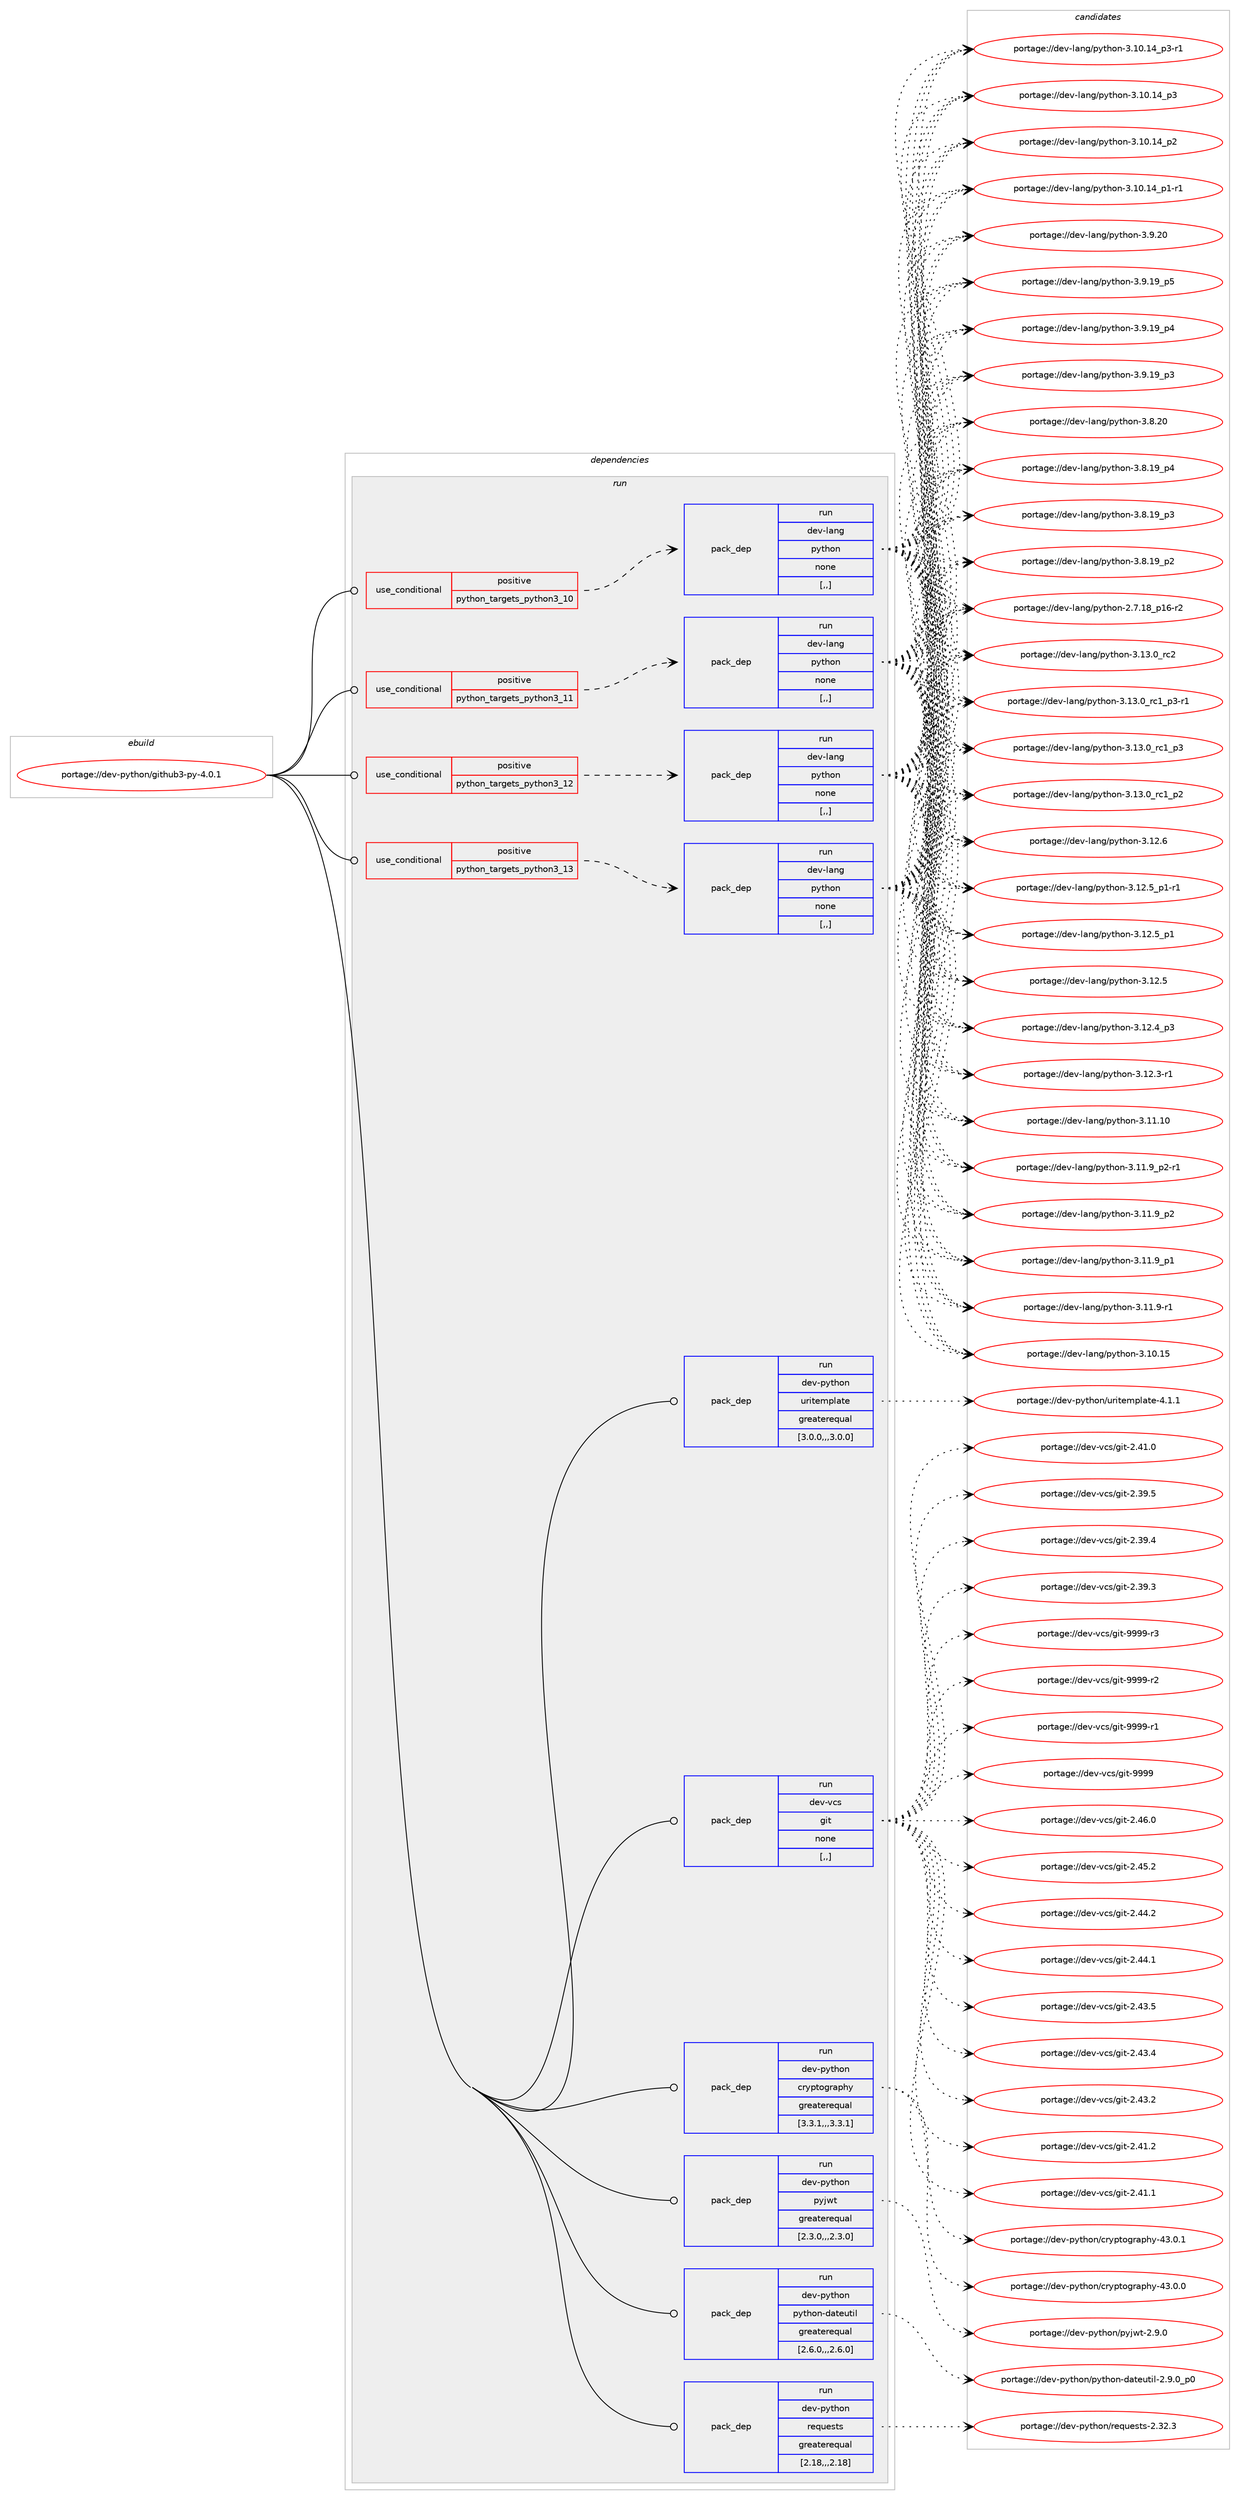 digraph prolog {

# *************
# Graph options
# *************

newrank=true;
concentrate=true;
compound=true;
graph [rankdir=LR,fontname=Helvetica,fontsize=10,ranksep=1.5];#, ranksep=2.5, nodesep=0.2];
edge  [arrowhead=vee];
node  [fontname=Helvetica,fontsize=10];

# **********
# The ebuild
# **********

subgraph cluster_leftcol {
color=gray;
label=<<i>ebuild</i>>;
id [label="portage://dev-python/github3-py-4.0.1", color=red, width=4, href="../dev-python/github3-py-4.0.1.svg"];
}

# ****************
# The dependencies
# ****************

subgraph cluster_midcol {
color=gray;
label=<<i>dependencies</i>>;
subgraph cluster_compile {
fillcolor="#eeeeee";
style=filled;
label=<<i>compile</i>>;
}
subgraph cluster_compileandrun {
fillcolor="#eeeeee";
style=filled;
label=<<i>compile and run</i>>;
}
subgraph cluster_run {
fillcolor="#eeeeee";
style=filled;
label=<<i>run</i>>;
subgraph cond163394 {
dependency641361 [label=<<TABLE BORDER="0" CELLBORDER="1" CELLSPACING="0" CELLPADDING="4"><TR><TD ROWSPAN="3" CELLPADDING="10">use_conditional</TD></TR><TR><TD>positive</TD></TR><TR><TD>python_targets_python3_10</TD></TR></TABLE>>, shape=none, color=red];
subgraph pack473148 {
dependency641362 [label=<<TABLE BORDER="0" CELLBORDER="1" CELLSPACING="0" CELLPADDING="4" WIDTH="220"><TR><TD ROWSPAN="6" CELLPADDING="30">pack_dep</TD></TR><TR><TD WIDTH="110">run</TD></TR><TR><TD>dev-lang</TD></TR><TR><TD>python</TD></TR><TR><TD>none</TD></TR><TR><TD>[,,]</TD></TR></TABLE>>, shape=none, color=blue];
}
dependency641361:e -> dependency641362:w [weight=20,style="dashed",arrowhead="vee"];
}
id:e -> dependency641361:w [weight=20,style="solid",arrowhead="odot"];
subgraph cond163395 {
dependency641363 [label=<<TABLE BORDER="0" CELLBORDER="1" CELLSPACING="0" CELLPADDING="4"><TR><TD ROWSPAN="3" CELLPADDING="10">use_conditional</TD></TR><TR><TD>positive</TD></TR><TR><TD>python_targets_python3_11</TD></TR></TABLE>>, shape=none, color=red];
subgraph pack473149 {
dependency641364 [label=<<TABLE BORDER="0" CELLBORDER="1" CELLSPACING="0" CELLPADDING="4" WIDTH="220"><TR><TD ROWSPAN="6" CELLPADDING="30">pack_dep</TD></TR><TR><TD WIDTH="110">run</TD></TR><TR><TD>dev-lang</TD></TR><TR><TD>python</TD></TR><TR><TD>none</TD></TR><TR><TD>[,,]</TD></TR></TABLE>>, shape=none, color=blue];
}
dependency641363:e -> dependency641364:w [weight=20,style="dashed",arrowhead="vee"];
}
id:e -> dependency641363:w [weight=20,style="solid",arrowhead="odot"];
subgraph cond163396 {
dependency641365 [label=<<TABLE BORDER="0" CELLBORDER="1" CELLSPACING="0" CELLPADDING="4"><TR><TD ROWSPAN="3" CELLPADDING="10">use_conditional</TD></TR><TR><TD>positive</TD></TR><TR><TD>python_targets_python3_12</TD></TR></TABLE>>, shape=none, color=red];
subgraph pack473150 {
dependency641366 [label=<<TABLE BORDER="0" CELLBORDER="1" CELLSPACING="0" CELLPADDING="4" WIDTH="220"><TR><TD ROWSPAN="6" CELLPADDING="30">pack_dep</TD></TR><TR><TD WIDTH="110">run</TD></TR><TR><TD>dev-lang</TD></TR><TR><TD>python</TD></TR><TR><TD>none</TD></TR><TR><TD>[,,]</TD></TR></TABLE>>, shape=none, color=blue];
}
dependency641365:e -> dependency641366:w [weight=20,style="dashed",arrowhead="vee"];
}
id:e -> dependency641365:w [weight=20,style="solid",arrowhead="odot"];
subgraph cond163397 {
dependency641367 [label=<<TABLE BORDER="0" CELLBORDER="1" CELLSPACING="0" CELLPADDING="4"><TR><TD ROWSPAN="3" CELLPADDING="10">use_conditional</TD></TR><TR><TD>positive</TD></TR><TR><TD>python_targets_python3_13</TD></TR></TABLE>>, shape=none, color=red];
subgraph pack473151 {
dependency641368 [label=<<TABLE BORDER="0" CELLBORDER="1" CELLSPACING="0" CELLPADDING="4" WIDTH="220"><TR><TD ROWSPAN="6" CELLPADDING="30">pack_dep</TD></TR><TR><TD WIDTH="110">run</TD></TR><TR><TD>dev-lang</TD></TR><TR><TD>python</TD></TR><TR><TD>none</TD></TR><TR><TD>[,,]</TD></TR></TABLE>>, shape=none, color=blue];
}
dependency641367:e -> dependency641368:w [weight=20,style="dashed",arrowhead="vee"];
}
id:e -> dependency641367:w [weight=20,style="solid",arrowhead="odot"];
subgraph pack473152 {
dependency641369 [label=<<TABLE BORDER="0" CELLBORDER="1" CELLSPACING="0" CELLPADDING="4" WIDTH="220"><TR><TD ROWSPAN="6" CELLPADDING="30">pack_dep</TD></TR><TR><TD WIDTH="110">run</TD></TR><TR><TD>dev-python</TD></TR><TR><TD>cryptography</TD></TR><TR><TD>greaterequal</TD></TR><TR><TD>[3.3.1,,,3.3.1]</TD></TR></TABLE>>, shape=none, color=blue];
}
id:e -> dependency641369:w [weight=20,style="solid",arrowhead="odot"];
subgraph pack473153 {
dependency641370 [label=<<TABLE BORDER="0" CELLBORDER="1" CELLSPACING="0" CELLPADDING="4" WIDTH="220"><TR><TD ROWSPAN="6" CELLPADDING="30">pack_dep</TD></TR><TR><TD WIDTH="110">run</TD></TR><TR><TD>dev-python</TD></TR><TR><TD>pyjwt</TD></TR><TR><TD>greaterequal</TD></TR><TR><TD>[2.3.0,,,2.3.0]</TD></TR></TABLE>>, shape=none, color=blue];
}
id:e -> dependency641370:w [weight=20,style="solid",arrowhead="odot"];
subgraph pack473154 {
dependency641371 [label=<<TABLE BORDER="0" CELLBORDER="1" CELLSPACING="0" CELLPADDING="4" WIDTH="220"><TR><TD ROWSPAN="6" CELLPADDING="30">pack_dep</TD></TR><TR><TD WIDTH="110">run</TD></TR><TR><TD>dev-python</TD></TR><TR><TD>python-dateutil</TD></TR><TR><TD>greaterequal</TD></TR><TR><TD>[2.6.0,,,2.6.0]</TD></TR></TABLE>>, shape=none, color=blue];
}
id:e -> dependency641371:w [weight=20,style="solid",arrowhead="odot"];
subgraph pack473155 {
dependency641372 [label=<<TABLE BORDER="0" CELLBORDER="1" CELLSPACING="0" CELLPADDING="4" WIDTH="220"><TR><TD ROWSPAN="6" CELLPADDING="30">pack_dep</TD></TR><TR><TD WIDTH="110">run</TD></TR><TR><TD>dev-python</TD></TR><TR><TD>requests</TD></TR><TR><TD>greaterequal</TD></TR><TR><TD>[2.18,,,2.18]</TD></TR></TABLE>>, shape=none, color=blue];
}
id:e -> dependency641372:w [weight=20,style="solid",arrowhead="odot"];
subgraph pack473156 {
dependency641373 [label=<<TABLE BORDER="0" CELLBORDER="1" CELLSPACING="0" CELLPADDING="4" WIDTH="220"><TR><TD ROWSPAN="6" CELLPADDING="30">pack_dep</TD></TR><TR><TD WIDTH="110">run</TD></TR><TR><TD>dev-python</TD></TR><TR><TD>uritemplate</TD></TR><TR><TD>greaterequal</TD></TR><TR><TD>[3.0.0,,,3.0.0]</TD></TR></TABLE>>, shape=none, color=blue];
}
id:e -> dependency641373:w [weight=20,style="solid",arrowhead="odot"];
subgraph pack473157 {
dependency641374 [label=<<TABLE BORDER="0" CELLBORDER="1" CELLSPACING="0" CELLPADDING="4" WIDTH="220"><TR><TD ROWSPAN="6" CELLPADDING="30">pack_dep</TD></TR><TR><TD WIDTH="110">run</TD></TR><TR><TD>dev-vcs</TD></TR><TR><TD>git</TD></TR><TR><TD>none</TD></TR><TR><TD>[,,]</TD></TR></TABLE>>, shape=none, color=blue];
}
id:e -> dependency641374:w [weight=20,style="solid",arrowhead="odot"];
}
}

# **************
# The candidates
# **************

subgraph cluster_choices {
rank=same;
color=gray;
label=<<i>candidates</i>>;

subgraph choice473148 {
color=black;
nodesep=1;
choice10010111845108971101034711212111610411111045514649514648951149950 [label="portage://dev-lang/python-3.13.0_rc2", color=red, width=4,href="../dev-lang/python-3.13.0_rc2.svg"];
choice1001011184510897110103471121211161041111104551464951464895114994995112514511449 [label="portage://dev-lang/python-3.13.0_rc1_p3-r1", color=red, width=4,href="../dev-lang/python-3.13.0_rc1_p3-r1.svg"];
choice100101118451089711010347112121116104111110455146495146489511499499511251 [label="portage://dev-lang/python-3.13.0_rc1_p3", color=red, width=4,href="../dev-lang/python-3.13.0_rc1_p3.svg"];
choice100101118451089711010347112121116104111110455146495146489511499499511250 [label="portage://dev-lang/python-3.13.0_rc1_p2", color=red, width=4,href="../dev-lang/python-3.13.0_rc1_p2.svg"];
choice10010111845108971101034711212111610411111045514649504654 [label="portage://dev-lang/python-3.12.6", color=red, width=4,href="../dev-lang/python-3.12.6.svg"];
choice1001011184510897110103471121211161041111104551464950465395112494511449 [label="portage://dev-lang/python-3.12.5_p1-r1", color=red, width=4,href="../dev-lang/python-3.12.5_p1-r1.svg"];
choice100101118451089711010347112121116104111110455146495046539511249 [label="portage://dev-lang/python-3.12.5_p1", color=red, width=4,href="../dev-lang/python-3.12.5_p1.svg"];
choice10010111845108971101034711212111610411111045514649504653 [label="portage://dev-lang/python-3.12.5", color=red, width=4,href="../dev-lang/python-3.12.5.svg"];
choice100101118451089711010347112121116104111110455146495046529511251 [label="portage://dev-lang/python-3.12.4_p3", color=red, width=4,href="../dev-lang/python-3.12.4_p3.svg"];
choice100101118451089711010347112121116104111110455146495046514511449 [label="portage://dev-lang/python-3.12.3-r1", color=red, width=4,href="../dev-lang/python-3.12.3-r1.svg"];
choice1001011184510897110103471121211161041111104551464949464948 [label="portage://dev-lang/python-3.11.10", color=red, width=4,href="../dev-lang/python-3.11.10.svg"];
choice1001011184510897110103471121211161041111104551464949465795112504511449 [label="portage://dev-lang/python-3.11.9_p2-r1", color=red, width=4,href="../dev-lang/python-3.11.9_p2-r1.svg"];
choice100101118451089711010347112121116104111110455146494946579511250 [label="portage://dev-lang/python-3.11.9_p2", color=red, width=4,href="../dev-lang/python-3.11.9_p2.svg"];
choice100101118451089711010347112121116104111110455146494946579511249 [label="portage://dev-lang/python-3.11.9_p1", color=red, width=4,href="../dev-lang/python-3.11.9_p1.svg"];
choice100101118451089711010347112121116104111110455146494946574511449 [label="portage://dev-lang/python-3.11.9-r1", color=red, width=4,href="../dev-lang/python-3.11.9-r1.svg"];
choice1001011184510897110103471121211161041111104551464948464953 [label="portage://dev-lang/python-3.10.15", color=red, width=4,href="../dev-lang/python-3.10.15.svg"];
choice100101118451089711010347112121116104111110455146494846495295112514511449 [label="portage://dev-lang/python-3.10.14_p3-r1", color=red, width=4,href="../dev-lang/python-3.10.14_p3-r1.svg"];
choice10010111845108971101034711212111610411111045514649484649529511251 [label="portage://dev-lang/python-3.10.14_p3", color=red, width=4,href="../dev-lang/python-3.10.14_p3.svg"];
choice10010111845108971101034711212111610411111045514649484649529511250 [label="portage://dev-lang/python-3.10.14_p2", color=red, width=4,href="../dev-lang/python-3.10.14_p2.svg"];
choice100101118451089711010347112121116104111110455146494846495295112494511449 [label="portage://dev-lang/python-3.10.14_p1-r1", color=red, width=4,href="../dev-lang/python-3.10.14_p1-r1.svg"];
choice10010111845108971101034711212111610411111045514657465048 [label="portage://dev-lang/python-3.9.20", color=red, width=4,href="../dev-lang/python-3.9.20.svg"];
choice100101118451089711010347112121116104111110455146574649579511253 [label="portage://dev-lang/python-3.9.19_p5", color=red, width=4,href="../dev-lang/python-3.9.19_p5.svg"];
choice100101118451089711010347112121116104111110455146574649579511252 [label="portage://dev-lang/python-3.9.19_p4", color=red, width=4,href="../dev-lang/python-3.9.19_p4.svg"];
choice100101118451089711010347112121116104111110455146574649579511251 [label="portage://dev-lang/python-3.9.19_p3", color=red, width=4,href="../dev-lang/python-3.9.19_p3.svg"];
choice10010111845108971101034711212111610411111045514656465048 [label="portage://dev-lang/python-3.8.20", color=red, width=4,href="../dev-lang/python-3.8.20.svg"];
choice100101118451089711010347112121116104111110455146564649579511252 [label="portage://dev-lang/python-3.8.19_p4", color=red, width=4,href="../dev-lang/python-3.8.19_p4.svg"];
choice100101118451089711010347112121116104111110455146564649579511251 [label="portage://dev-lang/python-3.8.19_p3", color=red, width=4,href="../dev-lang/python-3.8.19_p3.svg"];
choice100101118451089711010347112121116104111110455146564649579511250 [label="portage://dev-lang/python-3.8.19_p2", color=red, width=4,href="../dev-lang/python-3.8.19_p2.svg"];
choice100101118451089711010347112121116104111110455046554649569511249544511450 [label="portage://dev-lang/python-2.7.18_p16-r2", color=red, width=4,href="../dev-lang/python-2.7.18_p16-r2.svg"];
dependency641362:e -> choice10010111845108971101034711212111610411111045514649514648951149950:w [style=dotted,weight="100"];
dependency641362:e -> choice1001011184510897110103471121211161041111104551464951464895114994995112514511449:w [style=dotted,weight="100"];
dependency641362:e -> choice100101118451089711010347112121116104111110455146495146489511499499511251:w [style=dotted,weight="100"];
dependency641362:e -> choice100101118451089711010347112121116104111110455146495146489511499499511250:w [style=dotted,weight="100"];
dependency641362:e -> choice10010111845108971101034711212111610411111045514649504654:w [style=dotted,weight="100"];
dependency641362:e -> choice1001011184510897110103471121211161041111104551464950465395112494511449:w [style=dotted,weight="100"];
dependency641362:e -> choice100101118451089711010347112121116104111110455146495046539511249:w [style=dotted,weight="100"];
dependency641362:e -> choice10010111845108971101034711212111610411111045514649504653:w [style=dotted,weight="100"];
dependency641362:e -> choice100101118451089711010347112121116104111110455146495046529511251:w [style=dotted,weight="100"];
dependency641362:e -> choice100101118451089711010347112121116104111110455146495046514511449:w [style=dotted,weight="100"];
dependency641362:e -> choice1001011184510897110103471121211161041111104551464949464948:w [style=dotted,weight="100"];
dependency641362:e -> choice1001011184510897110103471121211161041111104551464949465795112504511449:w [style=dotted,weight="100"];
dependency641362:e -> choice100101118451089711010347112121116104111110455146494946579511250:w [style=dotted,weight="100"];
dependency641362:e -> choice100101118451089711010347112121116104111110455146494946579511249:w [style=dotted,weight="100"];
dependency641362:e -> choice100101118451089711010347112121116104111110455146494946574511449:w [style=dotted,weight="100"];
dependency641362:e -> choice1001011184510897110103471121211161041111104551464948464953:w [style=dotted,weight="100"];
dependency641362:e -> choice100101118451089711010347112121116104111110455146494846495295112514511449:w [style=dotted,weight="100"];
dependency641362:e -> choice10010111845108971101034711212111610411111045514649484649529511251:w [style=dotted,weight="100"];
dependency641362:e -> choice10010111845108971101034711212111610411111045514649484649529511250:w [style=dotted,weight="100"];
dependency641362:e -> choice100101118451089711010347112121116104111110455146494846495295112494511449:w [style=dotted,weight="100"];
dependency641362:e -> choice10010111845108971101034711212111610411111045514657465048:w [style=dotted,weight="100"];
dependency641362:e -> choice100101118451089711010347112121116104111110455146574649579511253:w [style=dotted,weight="100"];
dependency641362:e -> choice100101118451089711010347112121116104111110455146574649579511252:w [style=dotted,weight="100"];
dependency641362:e -> choice100101118451089711010347112121116104111110455146574649579511251:w [style=dotted,weight="100"];
dependency641362:e -> choice10010111845108971101034711212111610411111045514656465048:w [style=dotted,weight="100"];
dependency641362:e -> choice100101118451089711010347112121116104111110455146564649579511252:w [style=dotted,weight="100"];
dependency641362:e -> choice100101118451089711010347112121116104111110455146564649579511251:w [style=dotted,weight="100"];
dependency641362:e -> choice100101118451089711010347112121116104111110455146564649579511250:w [style=dotted,weight="100"];
dependency641362:e -> choice100101118451089711010347112121116104111110455046554649569511249544511450:w [style=dotted,weight="100"];
}
subgraph choice473149 {
color=black;
nodesep=1;
choice10010111845108971101034711212111610411111045514649514648951149950 [label="portage://dev-lang/python-3.13.0_rc2", color=red, width=4,href="../dev-lang/python-3.13.0_rc2.svg"];
choice1001011184510897110103471121211161041111104551464951464895114994995112514511449 [label="portage://dev-lang/python-3.13.0_rc1_p3-r1", color=red, width=4,href="../dev-lang/python-3.13.0_rc1_p3-r1.svg"];
choice100101118451089711010347112121116104111110455146495146489511499499511251 [label="portage://dev-lang/python-3.13.0_rc1_p3", color=red, width=4,href="../dev-lang/python-3.13.0_rc1_p3.svg"];
choice100101118451089711010347112121116104111110455146495146489511499499511250 [label="portage://dev-lang/python-3.13.0_rc1_p2", color=red, width=4,href="../dev-lang/python-3.13.0_rc1_p2.svg"];
choice10010111845108971101034711212111610411111045514649504654 [label="portage://dev-lang/python-3.12.6", color=red, width=4,href="../dev-lang/python-3.12.6.svg"];
choice1001011184510897110103471121211161041111104551464950465395112494511449 [label="portage://dev-lang/python-3.12.5_p1-r1", color=red, width=4,href="../dev-lang/python-3.12.5_p1-r1.svg"];
choice100101118451089711010347112121116104111110455146495046539511249 [label="portage://dev-lang/python-3.12.5_p1", color=red, width=4,href="../dev-lang/python-3.12.5_p1.svg"];
choice10010111845108971101034711212111610411111045514649504653 [label="portage://dev-lang/python-3.12.5", color=red, width=4,href="../dev-lang/python-3.12.5.svg"];
choice100101118451089711010347112121116104111110455146495046529511251 [label="portage://dev-lang/python-3.12.4_p3", color=red, width=4,href="../dev-lang/python-3.12.4_p3.svg"];
choice100101118451089711010347112121116104111110455146495046514511449 [label="portage://dev-lang/python-3.12.3-r1", color=red, width=4,href="../dev-lang/python-3.12.3-r1.svg"];
choice1001011184510897110103471121211161041111104551464949464948 [label="portage://dev-lang/python-3.11.10", color=red, width=4,href="../dev-lang/python-3.11.10.svg"];
choice1001011184510897110103471121211161041111104551464949465795112504511449 [label="portage://dev-lang/python-3.11.9_p2-r1", color=red, width=4,href="../dev-lang/python-3.11.9_p2-r1.svg"];
choice100101118451089711010347112121116104111110455146494946579511250 [label="portage://dev-lang/python-3.11.9_p2", color=red, width=4,href="../dev-lang/python-3.11.9_p2.svg"];
choice100101118451089711010347112121116104111110455146494946579511249 [label="portage://dev-lang/python-3.11.9_p1", color=red, width=4,href="../dev-lang/python-3.11.9_p1.svg"];
choice100101118451089711010347112121116104111110455146494946574511449 [label="portage://dev-lang/python-3.11.9-r1", color=red, width=4,href="../dev-lang/python-3.11.9-r1.svg"];
choice1001011184510897110103471121211161041111104551464948464953 [label="portage://dev-lang/python-3.10.15", color=red, width=4,href="../dev-lang/python-3.10.15.svg"];
choice100101118451089711010347112121116104111110455146494846495295112514511449 [label="portage://dev-lang/python-3.10.14_p3-r1", color=red, width=4,href="../dev-lang/python-3.10.14_p3-r1.svg"];
choice10010111845108971101034711212111610411111045514649484649529511251 [label="portage://dev-lang/python-3.10.14_p3", color=red, width=4,href="../dev-lang/python-3.10.14_p3.svg"];
choice10010111845108971101034711212111610411111045514649484649529511250 [label="portage://dev-lang/python-3.10.14_p2", color=red, width=4,href="../dev-lang/python-3.10.14_p2.svg"];
choice100101118451089711010347112121116104111110455146494846495295112494511449 [label="portage://dev-lang/python-3.10.14_p1-r1", color=red, width=4,href="../dev-lang/python-3.10.14_p1-r1.svg"];
choice10010111845108971101034711212111610411111045514657465048 [label="portage://dev-lang/python-3.9.20", color=red, width=4,href="../dev-lang/python-3.9.20.svg"];
choice100101118451089711010347112121116104111110455146574649579511253 [label="portage://dev-lang/python-3.9.19_p5", color=red, width=4,href="../dev-lang/python-3.9.19_p5.svg"];
choice100101118451089711010347112121116104111110455146574649579511252 [label="portage://dev-lang/python-3.9.19_p4", color=red, width=4,href="../dev-lang/python-3.9.19_p4.svg"];
choice100101118451089711010347112121116104111110455146574649579511251 [label="portage://dev-lang/python-3.9.19_p3", color=red, width=4,href="../dev-lang/python-3.9.19_p3.svg"];
choice10010111845108971101034711212111610411111045514656465048 [label="portage://dev-lang/python-3.8.20", color=red, width=4,href="../dev-lang/python-3.8.20.svg"];
choice100101118451089711010347112121116104111110455146564649579511252 [label="portage://dev-lang/python-3.8.19_p4", color=red, width=4,href="../dev-lang/python-3.8.19_p4.svg"];
choice100101118451089711010347112121116104111110455146564649579511251 [label="portage://dev-lang/python-3.8.19_p3", color=red, width=4,href="../dev-lang/python-3.8.19_p3.svg"];
choice100101118451089711010347112121116104111110455146564649579511250 [label="portage://dev-lang/python-3.8.19_p2", color=red, width=4,href="../dev-lang/python-3.8.19_p2.svg"];
choice100101118451089711010347112121116104111110455046554649569511249544511450 [label="portage://dev-lang/python-2.7.18_p16-r2", color=red, width=4,href="../dev-lang/python-2.7.18_p16-r2.svg"];
dependency641364:e -> choice10010111845108971101034711212111610411111045514649514648951149950:w [style=dotted,weight="100"];
dependency641364:e -> choice1001011184510897110103471121211161041111104551464951464895114994995112514511449:w [style=dotted,weight="100"];
dependency641364:e -> choice100101118451089711010347112121116104111110455146495146489511499499511251:w [style=dotted,weight="100"];
dependency641364:e -> choice100101118451089711010347112121116104111110455146495146489511499499511250:w [style=dotted,weight="100"];
dependency641364:e -> choice10010111845108971101034711212111610411111045514649504654:w [style=dotted,weight="100"];
dependency641364:e -> choice1001011184510897110103471121211161041111104551464950465395112494511449:w [style=dotted,weight="100"];
dependency641364:e -> choice100101118451089711010347112121116104111110455146495046539511249:w [style=dotted,weight="100"];
dependency641364:e -> choice10010111845108971101034711212111610411111045514649504653:w [style=dotted,weight="100"];
dependency641364:e -> choice100101118451089711010347112121116104111110455146495046529511251:w [style=dotted,weight="100"];
dependency641364:e -> choice100101118451089711010347112121116104111110455146495046514511449:w [style=dotted,weight="100"];
dependency641364:e -> choice1001011184510897110103471121211161041111104551464949464948:w [style=dotted,weight="100"];
dependency641364:e -> choice1001011184510897110103471121211161041111104551464949465795112504511449:w [style=dotted,weight="100"];
dependency641364:e -> choice100101118451089711010347112121116104111110455146494946579511250:w [style=dotted,weight="100"];
dependency641364:e -> choice100101118451089711010347112121116104111110455146494946579511249:w [style=dotted,weight="100"];
dependency641364:e -> choice100101118451089711010347112121116104111110455146494946574511449:w [style=dotted,weight="100"];
dependency641364:e -> choice1001011184510897110103471121211161041111104551464948464953:w [style=dotted,weight="100"];
dependency641364:e -> choice100101118451089711010347112121116104111110455146494846495295112514511449:w [style=dotted,weight="100"];
dependency641364:e -> choice10010111845108971101034711212111610411111045514649484649529511251:w [style=dotted,weight="100"];
dependency641364:e -> choice10010111845108971101034711212111610411111045514649484649529511250:w [style=dotted,weight="100"];
dependency641364:e -> choice100101118451089711010347112121116104111110455146494846495295112494511449:w [style=dotted,weight="100"];
dependency641364:e -> choice10010111845108971101034711212111610411111045514657465048:w [style=dotted,weight="100"];
dependency641364:e -> choice100101118451089711010347112121116104111110455146574649579511253:w [style=dotted,weight="100"];
dependency641364:e -> choice100101118451089711010347112121116104111110455146574649579511252:w [style=dotted,weight="100"];
dependency641364:e -> choice100101118451089711010347112121116104111110455146574649579511251:w [style=dotted,weight="100"];
dependency641364:e -> choice10010111845108971101034711212111610411111045514656465048:w [style=dotted,weight="100"];
dependency641364:e -> choice100101118451089711010347112121116104111110455146564649579511252:w [style=dotted,weight="100"];
dependency641364:e -> choice100101118451089711010347112121116104111110455146564649579511251:w [style=dotted,weight="100"];
dependency641364:e -> choice100101118451089711010347112121116104111110455146564649579511250:w [style=dotted,weight="100"];
dependency641364:e -> choice100101118451089711010347112121116104111110455046554649569511249544511450:w [style=dotted,weight="100"];
}
subgraph choice473150 {
color=black;
nodesep=1;
choice10010111845108971101034711212111610411111045514649514648951149950 [label="portage://dev-lang/python-3.13.0_rc2", color=red, width=4,href="../dev-lang/python-3.13.0_rc2.svg"];
choice1001011184510897110103471121211161041111104551464951464895114994995112514511449 [label="portage://dev-lang/python-3.13.0_rc1_p3-r1", color=red, width=4,href="../dev-lang/python-3.13.0_rc1_p3-r1.svg"];
choice100101118451089711010347112121116104111110455146495146489511499499511251 [label="portage://dev-lang/python-3.13.0_rc1_p3", color=red, width=4,href="../dev-lang/python-3.13.0_rc1_p3.svg"];
choice100101118451089711010347112121116104111110455146495146489511499499511250 [label="portage://dev-lang/python-3.13.0_rc1_p2", color=red, width=4,href="../dev-lang/python-3.13.0_rc1_p2.svg"];
choice10010111845108971101034711212111610411111045514649504654 [label="portage://dev-lang/python-3.12.6", color=red, width=4,href="../dev-lang/python-3.12.6.svg"];
choice1001011184510897110103471121211161041111104551464950465395112494511449 [label="portage://dev-lang/python-3.12.5_p1-r1", color=red, width=4,href="../dev-lang/python-3.12.5_p1-r1.svg"];
choice100101118451089711010347112121116104111110455146495046539511249 [label="portage://dev-lang/python-3.12.5_p1", color=red, width=4,href="../dev-lang/python-3.12.5_p1.svg"];
choice10010111845108971101034711212111610411111045514649504653 [label="portage://dev-lang/python-3.12.5", color=red, width=4,href="../dev-lang/python-3.12.5.svg"];
choice100101118451089711010347112121116104111110455146495046529511251 [label="portage://dev-lang/python-3.12.4_p3", color=red, width=4,href="../dev-lang/python-3.12.4_p3.svg"];
choice100101118451089711010347112121116104111110455146495046514511449 [label="portage://dev-lang/python-3.12.3-r1", color=red, width=4,href="../dev-lang/python-3.12.3-r1.svg"];
choice1001011184510897110103471121211161041111104551464949464948 [label="portage://dev-lang/python-3.11.10", color=red, width=4,href="../dev-lang/python-3.11.10.svg"];
choice1001011184510897110103471121211161041111104551464949465795112504511449 [label="portage://dev-lang/python-3.11.9_p2-r1", color=red, width=4,href="../dev-lang/python-3.11.9_p2-r1.svg"];
choice100101118451089711010347112121116104111110455146494946579511250 [label="portage://dev-lang/python-3.11.9_p2", color=red, width=4,href="../dev-lang/python-3.11.9_p2.svg"];
choice100101118451089711010347112121116104111110455146494946579511249 [label="portage://dev-lang/python-3.11.9_p1", color=red, width=4,href="../dev-lang/python-3.11.9_p1.svg"];
choice100101118451089711010347112121116104111110455146494946574511449 [label="portage://dev-lang/python-3.11.9-r1", color=red, width=4,href="../dev-lang/python-3.11.9-r1.svg"];
choice1001011184510897110103471121211161041111104551464948464953 [label="portage://dev-lang/python-3.10.15", color=red, width=4,href="../dev-lang/python-3.10.15.svg"];
choice100101118451089711010347112121116104111110455146494846495295112514511449 [label="portage://dev-lang/python-3.10.14_p3-r1", color=red, width=4,href="../dev-lang/python-3.10.14_p3-r1.svg"];
choice10010111845108971101034711212111610411111045514649484649529511251 [label="portage://dev-lang/python-3.10.14_p3", color=red, width=4,href="../dev-lang/python-3.10.14_p3.svg"];
choice10010111845108971101034711212111610411111045514649484649529511250 [label="portage://dev-lang/python-3.10.14_p2", color=red, width=4,href="../dev-lang/python-3.10.14_p2.svg"];
choice100101118451089711010347112121116104111110455146494846495295112494511449 [label="portage://dev-lang/python-3.10.14_p1-r1", color=red, width=4,href="../dev-lang/python-3.10.14_p1-r1.svg"];
choice10010111845108971101034711212111610411111045514657465048 [label="portage://dev-lang/python-3.9.20", color=red, width=4,href="../dev-lang/python-3.9.20.svg"];
choice100101118451089711010347112121116104111110455146574649579511253 [label="portage://dev-lang/python-3.9.19_p5", color=red, width=4,href="../dev-lang/python-3.9.19_p5.svg"];
choice100101118451089711010347112121116104111110455146574649579511252 [label="portage://dev-lang/python-3.9.19_p4", color=red, width=4,href="../dev-lang/python-3.9.19_p4.svg"];
choice100101118451089711010347112121116104111110455146574649579511251 [label="portage://dev-lang/python-3.9.19_p3", color=red, width=4,href="../dev-lang/python-3.9.19_p3.svg"];
choice10010111845108971101034711212111610411111045514656465048 [label="portage://dev-lang/python-3.8.20", color=red, width=4,href="../dev-lang/python-3.8.20.svg"];
choice100101118451089711010347112121116104111110455146564649579511252 [label="portage://dev-lang/python-3.8.19_p4", color=red, width=4,href="../dev-lang/python-3.8.19_p4.svg"];
choice100101118451089711010347112121116104111110455146564649579511251 [label="portage://dev-lang/python-3.8.19_p3", color=red, width=4,href="../dev-lang/python-3.8.19_p3.svg"];
choice100101118451089711010347112121116104111110455146564649579511250 [label="portage://dev-lang/python-3.8.19_p2", color=red, width=4,href="../dev-lang/python-3.8.19_p2.svg"];
choice100101118451089711010347112121116104111110455046554649569511249544511450 [label="portage://dev-lang/python-2.7.18_p16-r2", color=red, width=4,href="../dev-lang/python-2.7.18_p16-r2.svg"];
dependency641366:e -> choice10010111845108971101034711212111610411111045514649514648951149950:w [style=dotted,weight="100"];
dependency641366:e -> choice1001011184510897110103471121211161041111104551464951464895114994995112514511449:w [style=dotted,weight="100"];
dependency641366:e -> choice100101118451089711010347112121116104111110455146495146489511499499511251:w [style=dotted,weight="100"];
dependency641366:e -> choice100101118451089711010347112121116104111110455146495146489511499499511250:w [style=dotted,weight="100"];
dependency641366:e -> choice10010111845108971101034711212111610411111045514649504654:w [style=dotted,weight="100"];
dependency641366:e -> choice1001011184510897110103471121211161041111104551464950465395112494511449:w [style=dotted,weight="100"];
dependency641366:e -> choice100101118451089711010347112121116104111110455146495046539511249:w [style=dotted,weight="100"];
dependency641366:e -> choice10010111845108971101034711212111610411111045514649504653:w [style=dotted,weight="100"];
dependency641366:e -> choice100101118451089711010347112121116104111110455146495046529511251:w [style=dotted,weight="100"];
dependency641366:e -> choice100101118451089711010347112121116104111110455146495046514511449:w [style=dotted,weight="100"];
dependency641366:e -> choice1001011184510897110103471121211161041111104551464949464948:w [style=dotted,weight="100"];
dependency641366:e -> choice1001011184510897110103471121211161041111104551464949465795112504511449:w [style=dotted,weight="100"];
dependency641366:e -> choice100101118451089711010347112121116104111110455146494946579511250:w [style=dotted,weight="100"];
dependency641366:e -> choice100101118451089711010347112121116104111110455146494946579511249:w [style=dotted,weight="100"];
dependency641366:e -> choice100101118451089711010347112121116104111110455146494946574511449:w [style=dotted,weight="100"];
dependency641366:e -> choice1001011184510897110103471121211161041111104551464948464953:w [style=dotted,weight="100"];
dependency641366:e -> choice100101118451089711010347112121116104111110455146494846495295112514511449:w [style=dotted,weight="100"];
dependency641366:e -> choice10010111845108971101034711212111610411111045514649484649529511251:w [style=dotted,weight="100"];
dependency641366:e -> choice10010111845108971101034711212111610411111045514649484649529511250:w [style=dotted,weight="100"];
dependency641366:e -> choice100101118451089711010347112121116104111110455146494846495295112494511449:w [style=dotted,weight="100"];
dependency641366:e -> choice10010111845108971101034711212111610411111045514657465048:w [style=dotted,weight="100"];
dependency641366:e -> choice100101118451089711010347112121116104111110455146574649579511253:w [style=dotted,weight="100"];
dependency641366:e -> choice100101118451089711010347112121116104111110455146574649579511252:w [style=dotted,weight="100"];
dependency641366:e -> choice100101118451089711010347112121116104111110455146574649579511251:w [style=dotted,weight="100"];
dependency641366:e -> choice10010111845108971101034711212111610411111045514656465048:w [style=dotted,weight="100"];
dependency641366:e -> choice100101118451089711010347112121116104111110455146564649579511252:w [style=dotted,weight="100"];
dependency641366:e -> choice100101118451089711010347112121116104111110455146564649579511251:w [style=dotted,weight="100"];
dependency641366:e -> choice100101118451089711010347112121116104111110455146564649579511250:w [style=dotted,weight="100"];
dependency641366:e -> choice100101118451089711010347112121116104111110455046554649569511249544511450:w [style=dotted,weight="100"];
}
subgraph choice473151 {
color=black;
nodesep=1;
choice10010111845108971101034711212111610411111045514649514648951149950 [label="portage://dev-lang/python-3.13.0_rc2", color=red, width=4,href="../dev-lang/python-3.13.0_rc2.svg"];
choice1001011184510897110103471121211161041111104551464951464895114994995112514511449 [label="portage://dev-lang/python-3.13.0_rc1_p3-r1", color=red, width=4,href="../dev-lang/python-3.13.0_rc1_p3-r1.svg"];
choice100101118451089711010347112121116104111110455146495146489511499499511251 [label="portage://dev-lang/python-3.13.0_rc1_p3", color=red, width=4,href="../dev-lang/python-3.13.0_rc1_p3.svg"];
choice100101118451089711010347112121116104111110455146495146489511499499511250 [label="portage://dev-lang/python-3.13.0_rc1_p2", color=red, width=4,href="../dev-lang/python-3.13.0_rc1_p2.svg"];
choice10010111845108971101034711212111610411111045514649504654 [label="portage://dev-lang/python-3.12.6", color=red, width=4,href="../dev-lang/python-3.12.6.svg"];
choice1001011184510897110103471121211161041111104551464950465395112494511449 [label="portage://dev-lang/python-3.12.5_p1-r1", color=red, width=4,href="../dev-lang/python-3.12.5_p1-r1.svg"];
choice100101118451089711010347112121116104111110455146495046539511249 [label="portage://dev-lang/python-3.12.5_p1", color=red, width=4,href="../dev-lang/python-3.12.5_p1.svg"];
choice10010111845108971101034711212111610411111045514649504653 [label="portage://dev-lang/python-3.12.5", color=red, width=4,href="../dev-lang/python-3.12.5.svg"];
choice100101118451089711010347112121116104111110455146495046529511251 [label="portage://dev-lang/python-3.12.4_p3", color=red, width=4,href="../dev-lang/python-3.12.4_p3.svg"];
choice100101118451089711010347112121116104111110455146495046514511449 [label="portage://dev-lang/python-3.12.3-r1", color=red, width=4,href="../dev-lang/python-3.12.3-r1.svg"];
choice1001011184510897110103471121211161041111104551464949464948 [label="portage://dev-lang/python-3.11.10", color=red, width=4,href="../dev-lang/python-3.11.10.svg"];
choice1001011184510897110103471121211161041111104551464949465795112504511449 [label="portage://dev-lang/python-3.11.9_p2-r1", color=red, width=4,href="../dev-lang/python-3.11.9_p2-r1.svg"];
choice100101118451089711010347112121116104111110455146494946579511250 [label="portage://dev-lang/python-3.11.9_p2", color=red, width=4,href="../dev-lang/python-3.11.9_p2.svg"];
choice100101118451089711010347112121116104111110455146494946579511249 [label="portage://dev-lang/python-3.11.9_p1", color=red, width=4,href="../dev-lang/python-3.11.9_p1.svg"];
choice100101118451089711010347112121116104111110455146494946574511449 [label="portage://dev-lang/python-3.11.9-r1", color=red, width=4,href="../dev-lang/python-3.11.9-r1.svg"];
choice1001011184510897110103471121211161041111104551464948464953 [label="portage://dev-lang/python-3.10.15", color=red, width=4,href="../dev-lang/python-3.10.15.svg"];
choice100101118451089711010347112121116104111110455146494846495295112514511449 [label="portage://dev-lang/python-3.10.14_p3-r1", color=red, width=4,href="../dev-lang/python-3.10.14_p3-r1.svg"];
choice10010111845108971101034711212111610411111045514649484649529511251 [label="portage://dev-lang/python-3.10.14_p3", color=red, width=4,href="../dev-lang/python-3.10.14_p3.svg"];
choice10010111845108971101034711212111610411111045514649484649529511250 [label="portage://dev-lang/python-3.10.14_p2", color=red, width=4,href="../dev-lang/python-3.10.14_p2.svg"];
choice100101118451089711010347112121116104111110455146494846495295112494511449 [label="portage://dev-lang/python-3.10.14_p1-r1", color=red, width=4,href="../dev-lang/python-3.10.14_p1-r1.svg"];
choice10010111845108971101034711212111610411111045514657465048 [label="portage://dev-lang/python-3.9.20", color=red, width=4,href="../dev-lang/python-3.9.20.svg"];
choice100101118451089711010347112121116104111110455146574649579511253 [label="portage://dev-lang/python-3.9.19_p5", color=red, width=4,href="../dev-lang/python-3.9.19_p5.svg"];
choice100101118451089711010347112121116104111110455146574649579511252 [label="portage://dev-lang/python-3.9.19_p4", color=red, width=4,href="../dev-lang/python-3.9.19_p4.svg"];
choice100101118451089711010347112121116104111110455146574649579511251 [label="portage://dev-lang/python-3.9.19_p3", color=red, width=4,href="../dev-lang/python-3.9.19_p3.svg"];
choice10010111845108971101034711212111610411111045514656465048 [label="portage://dev-lang/python-3.8.20", color=red, width=4,href="../dev-lang/python-3.8.20.svg"];
choice100101118451089711010347112121116104111110455146564649579511252 [label="portage://dev-lang/python-3.8.19_p4", color=red, width=4,href="../dev-lang/python-3.8.19_p4.svg"];
choice100101118451089711010347112121116104111110455146564649579511251 [label="portage://dev-lang/python-3.8.19_p3", color=red, width=4,href="../dev-lang/python-3.8.19_p3.svg"];
choice100101118451089711010347112121116104111110455146564649579511250 [label="portage://dev-lang/python-3.8.19_p2", color=red, width=4,href="../dev-lang/python-3.8.19_p2.svg"];
choice100101118451089711010347112121116104111110455046554649569511249544511450 [label="portage://dev-lang/python-2.7.18_p16-r2", color=red, width=4,href="../dev-lang/python-2.7.18_p16-r2.svg"];
dependency641368:e -> choice10010111845108971101034711212111610411111045514649514648951149950:w [style=dotted,weight="100"];
dependency641368:e -> choice1001011184510897110103471121211161041111104551464951464895114994995112514511449:w [style=dotted,weight="100"];
dependency641368:e -> choice100101118451089711010347112121116104111110455146495146489511499499511251:w [style=dotted,weight="100"];
dependency641368:e -> choice100101118451089711010347112121116104111110455146495146489511499499511250:w [style=dotted,weight="100"];
dependency641368:e -> choice10010111845108971101034711212111610411111045514649504654:w [style=dotted,weight="100"];
dependency641368:e -> choice1001011184510897110103471121211161041111104551464950465395112494511449:w [style=dotted,weight="100"];
dependency641368:e -> choice100101118451089711010347112121116104111110455146495046539511249:w [style=dotted,weight="100"];
dependency641368:e -> choice10010111845108971101034711212111610411111045514649504653:w [style=dotted,weight="100"];
dependency641368:e -> choice100101118451089711010347112121116104111110455146495046529511251:w [style=dotted,weight="100"];
dependency641368:e -> choice100101118451089711010347112121116104111110455146495046514511449:w [style=dotted,weight="100"];
dependency641368:e -> choice1001011184510897110103471121211161041111104551464949464948:w [style=dotted,weight="100"];
dependency641368:e -> choice1001011184510897110103471121211161041111104551464949465795112504511449:w [style=dotted,weight="100"];
dependency641368:e -> choice100101118451089711010347112121116104111110455146494946579511250:w [style=dotted,weight="100"];
dependency641368:e -> choice100101118451089711010347112121116104111110455146494946579511249:w [style=dotted,weight="100"];
dependency641368:e -> choice100101118451089711010347112121116104111110455146494946574511449:w [style=dotted,weight="100"];
dependency641368:e -> choice1001011184510897110103471121211161041111104551464948464953:w [style=dotted,weight="100"];
dependency641368:e -> choice100101118451089711010347112121116104111110455146494846495295112514511449:w [style=dotted,weight="100"];
dependency641368:e -> choice10010111845108971101034711212111610411111045514649484649529511251:w [style=dotted,weight="100"];
dependency641368:e -> choice10010111845108971101034711212111610411111045514649484649529511250:w [style=dotted,weight="100"];
dependency641368:e -> choice100101118451089711010347112121116104111110455146494846495295112494511449:w [style=dotted,weight="100"];
dependency641368:e -> choice10010111845108971101034711212111610411111045514657465048:w [style=dotted,weight="100"];
dependency641368:e -> choice100101118451089711010347112121116104111110455146574649579511253:w [style=dotted,weight="100"];
dependency641368:e -> choice100101118451089711010347112121116104111110455146574649579511252:w [style=dotted,weight="100"];
dependency641368:e -> choice100101118451089711010347112121116104111110455146574649579511251:w [style=dotted,weight="100"];
dependency641368:e -> choice10010111845108971101034711212111610411111045514656465048:w [style=dotted,weight="100"];
dependency641368:e -> choice100101118451089711010347112121116104111110455146564649579511252:w [style=dotted,weight="100"];
dependency641368:e -> choice100101118451089711010347112121116104111110455146564649579511251:w [style=dotted,weight="100"];
dependency641368:e -> choice100101118451089711010347112121116104111110455146564649579511250:w [style=dotted,weight="100"];
dependency641368:e -> choice100101118451089711010347112121116104111110455046554649569511249544511450:w [style=dotted,weight="100"];
}
subgraph choice473152 {
color=black;
nodesep=1;
choice1001011184511212111610411111047991141211121161111031149711210412145525146484649 [label="portage://dev-python/cryptography-43.0.1", color=red, width=4,href="../dev-python/cryptography-43.0.1.svg"];
choice1001011184511212111610411111047991141211121161111031149711210412145525146484648 [label="portage://dev-python/cryptography-43.0.0", color=red, width=4,href="../dev-python/cryptography-43.0.0.svg"];
dependency641369:e -> choice1001011184511212111610411111047991141211121161111031149711210412145525146484649:w [style=dotted,weight="100"];
dependency641369:e -> choice1001011184511212111610411111047991141211121161111031149711210412145525146484648:w [style=dotted,weight="100"];
}
subgraph choice473153 {
color=black;
nodesep=1;
choice1001011184511212111610411111047112121106119116455046574648 [label="portage://dev-python/pyjwt-2.9.0", color=red, width=4,href="../dev-python/pyjwt-2.9.0.svg"];
dependency641370:e -> choice1001011184511212111610411111047112121106119116455046574648:w [style=dotted,weight="100"];
}
subgraph choice473154 {
color=black;
nodesep=1;
choice100101118451121211161041111104711212111610411111045100971161011171161051084550465746489511248 [label="portage://dev-python/python-dateutil-2.9.0_p0", color=red, width=4,href="../dev-python/python-dateutil-2.9.0_p0.svg"];
dependency641371:e -> choice100101118451121211161041111104711212111610411111045100971161011171161051084550465746489511248:w [style=dotted,weight="100"];
}
subgraph choice473155 {
color=black;
nodesep=1;
choice100101118451121211161041111104711410111311710111511611545504651504651 [label="portage://dev-python/requests-2.32.3", color=red, width=4,href="../dev-python/requests-2.32.3.svg"];
dependency641372:e -> choice100101118451121211161041111104711410111311710111511611545504651504651:w [style=dotted,weight="100"];
}
subgraph choice473156 {
color=black;
nodesep=1;
choice100101118451121211161041111104711711410511610110911210897116101455246494649 [label="portage://dev-python/uritemplate-4.1.1", color=red, width=4,href="../dev-python/uritemplate-4.1.1.svg"];
dependency641373:e -> choice100101118451121211161041111104711711410511610110911210897116101455246494649:w [style=dotted,weight="100"];
}
subgraph choice473157 {
color=black;
nodesep=1;
choice10010111845118991154710310511645575757574511451 [label="portage://dev-vcs/git-9999-r3", color=red, width=4,href="../dev-vcs/git-9999-r3.svg"];
choice10010111845118991154710310511645575757574511450 [label="portage://dev-vcs/git-9999-r2", color=red, width=4,href="../dev-vcs/git-9999-r2.svg"];
choice10010111845118991154710310511645575757574511449 [label="portage://dev-vcs/git-9999-r1", color=red, width=4,href="../dev-vcs/git-9999-r1.svg"];
choice1001011184511899115471031051164557575757 [label="portage://dev-vcs/git-9999", color=red, width=4,href="../dev-vcs/git-9999.svg"];
choice10010111845118991154710310511645504652544648 [label="portage://dev-vcs/git-2.46.0", color=red, width=4,href="../dev-vcs/git-2.46.0.svg"];
choice10010111845118991154710310511645504652534650 [label="portage://dev-vcs/git-2.45.2", color=red, width=4,href="../dev-vcs/git-2.45.2.svg"];
choice10010111845118991154710310511645504652524650 [label="portage://dev-vcs/git-2.44.2", color=red, width=4,href="../dev-vcs/git-2.44.2.svg"];
choice10010111845118991154710310511645504652524649 [label="portage://dev-vcs/git-2.44.1", color=red, width=4,href="../dev-vcs/git-2.44.1.svg"];
choice10010111845118991154710310511645504652514653 [label="portage://dev-vcs/git-2.43.5", color=red, width=4,href="../dev-vcs/git-2.43.5.svg"];
choice10010111845118991154710310511645504652514652 [label="portage://dev-vcs/git-2.43.4", color=red, width=4,href="../dev-vcs/git-2.43.4.svg"];
choice10010111845118991154710310511645504652514650 [label="portage://dev-vcs/git-2.43.2", color=red, width=4,href="../dev-vcs/git-2.43.2.svg"];
choice10010111845118991154710310511645504652494650 [label="portage://dev-vcs/git-2.41.2", color=red, width=4,href="../dev-vcs/git-2.41.2.svg"];
choice10010111845118991154710310511645504652494649 [label="portage://dev-vcs/git-2.41.1", color=red, width=4,href="../dev-vcs/git-2.41.1.svg"];
choice10010111845118991154710310511645504652494648 [label="portage://dev-vcs/git-2.41.0", color=red, width=4,href="../dev-vcs/git-2.41.0.svg"];
choice10010111845118991154710310511645504651574653 [label="portage://dev-vcs/git-2.39.5", color=red, width=4,href="../dev-vcs/git-2.39.5.svg"];
choice10010111845118991154710310511645504651574652 [label="portage://dev-vcs/git-2.39.4", color=red, width=4,href="../dev-vcs/git-2.39.4.svg"];
choice10010111845118991154710310511645504651574651 [label="portage://dev-vcs/git-2.39.3", color=red, width=4,href="../dev-vcs/git-2.39.3.svg"];
dependency641374:e -> choice10010111845118991154710310511645575757574511451:w [style=dotted,weight="100"];
dependency641374:e -> choice10010111845118991154710310511645575757574511450:w [style=dotted,weight="100"];
dependency641374:e -> choice10010111845118991154710310511645575757574511449:w [style=dotted,weight="100"];
dependency641374:e -> choice1001011184511899115471031051164557575757:w [style=dotted,weight="100"];
dependency641374:e -> choice10010111845118991154710310511645504652544648:w [style=dotted,weight="100"];
dependency641374:e -> choice10010111845118991154710310511645504652534650:w [style=dotted,weight="100"];
dependency641374:e -> choice10010111845118991154710310511645504652524650:w [style=dotted,weight="100"];
dependency641374:e -> choice10010111845118991154710310511645504652524649:w [style=dotted,weight="100"];
dependency641374:e -> choice10010111845118991154710310511645504652514653:w [style=dotted,weight="100"];
dependency641374:e -> choice10010111845118991154710310511645504652514652:w [style=dotted,weight="100"];
dependency641374:e -> choice10010111845118991154710310511645504652514650:w [style=dotted,weight="100"];
dependency641374:e -> choice10010111845118991154710310511645504652494650:w [style=dotted,weight="100"];
dependency641374:e -> choice10010111845118991154710310511645504652494649:w [style=dotted,weight="100"];
dependency641374:e -> choice10010111845118991154710310511645504652494648:w [style=dotted,weight="100"];
dependency641374:e -> choice10010111845118991154710310511645504651574653:w [style=dotted,weight="100"];
dependency641374:e -> choice10010111845118991154710310511645504651574652:w [style=dotted,weight="100"];
dependency641374:e -> choice10010111845118991154710310511645504651574651:w [style=dotted,weight="100"];
}
}

}
